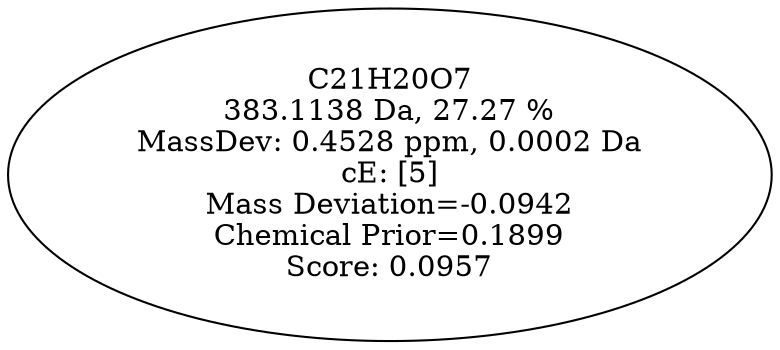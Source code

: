 strict digraph {
v1 [label="C21H20O7\n383.1138 Da, 27.27 %\nMassDev: 0.4528 ppm, 0.0002 Da\ncE: [5]\nMass Deviation=-0.0942\nChemical Prior=0.1899\nScore: 0.0957"];
}